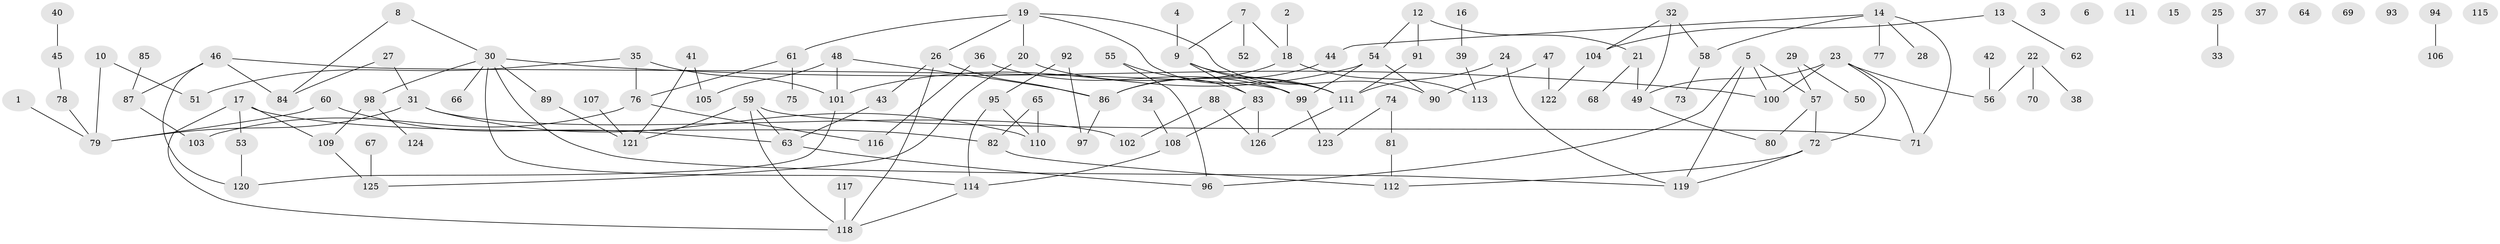 // coarse degree distribution, {4: 0.12280701754385964, 1: 0.12280701754385964, 0: 0.19298245614035087, 5: 0.07017543859649122, 6: 0.07017543859649122, 2: 0.2631578947368421, 7: 0.05263157894736842, 11: 0.017543859649122806, 3: 0.08771929824561403}
// Generated by graph-tools (version 1.1) at 2025/16/03/04/25 18:16:26]
// undirected, 126 vertices, 152 edges
graph export_dot {
graph [start="1"]
  node [color=gray90,style=filled];
  1;
  2;
  3;
  4;
  5;
  6;
  7;
  8;
  9;
  10;
  11;
  12;
  13;
  14;
  15;
  16;
  17;
  18;
  19;
  20;
  21;
  22;
  23;
  24;
  25;
  26;
  27;
  28;
  29;
  30;
  31;
  32;
  33;
  34;
  35;
  36;
  37;
  38;
  39;
  40;
  41;
  42;
  43;
  44;
  45;
  46;
  47;
  48;
  49;
  50;
  51;
  52;
  53;
  54;
  55;
  56;
  57;
  58;
  59;
  60;
  61;
  62;
  63;
  64;
  65;
  66;
  67;
  68;
  69;
  70;
  71;
  72;
  73;
  74;
  75;
  76;
  77;
  78;
  79;
  80;
  81;
  82;
  83;
  84;
  85;
  86;
  87;
  88;
  89;
  90;
  91;
  92;
  93;
  94;
  95;
  96;
  97;
  98;
  99;
  100;
  101;
  102;
  103;
  104;
  105;
  106;
  107;
  108;
  109;
  110;
  111;
  112;
  113;
  114;
  115;
  116;
  117;
  118;
  119;
  120;
  121;
  122;
  123;
  124;
  125;
  126;
  1 -- 79;
  2 -- 18;
  4 -- 9;
  5 -- 57;
  5 -- 96;
  5 -- 100;
  5 -- 119;
  7 -- 9;
  7 -- 18;
  7 -- 52;
  8 -- 30;
  8 -- 84;
  9 -- 83;
  9 -- 99;
  9 -- 111;
  10 -- 51;
  10 -- 79;
  12 -- 21;
  12 -- 54;
  12 -- 91;
  13 -- 62;
  13 -- 104;
  14 -- 28;
  14 -- 44;
  14 -- 58;
  14 -- 71;
  14 -- 77;
  16 -- 39;
  17 -- 53;
  17 -- 82;
  17 -- 109;
  17 -- 118;
  18 -- 86;
  18 -- 113;
  19 -- 20;
  19 -- 26;
  19 -- 61;
  19 -- 90;
  19 -- 111;
  20 -- 111;
  20 -- 125;
  21 -- 49;
  21 -- 68;
  22 -- 38;
  22 -- 56;
  22 -- 70;
  23 -- 49;
  23 -- 56;
  23 -- 71;
  23 -- 72;
  23 -- 100;
  24 -- 111;
  24 -- 119;
  25 -- 33;
  26 -- 43;
  26 -- 86;
  26 -- 118;
  27 -- 31;
  27 -- 84;
  29 -- 50;
  29 -- 57;
  30 -- 66;
  30 -- 89;
  30 -- 98;
  30 -- 100;
  30 -- 114;
  30 -- 119;
  31 -- 79;
  31 -- 102;
  31 -- 110;
  32 -- 49;
  32 -- 58;
  32 -- 104;
  34 -- 108;
  35 -- 51;
  35 -- 76;
  35 -- 101;
  36 -- 99;
  36 -- 116;
  39 -- 113;
  40 -- 45;
  41 -- 105;
  41 -- 121;
  42 -- 56;
  43 -- 63;
  44 -- 86;
  45 -- 78;
  46 -- 84;
  46 -- 87;
  46 -- 99;
  46 -- 120;
  47 -- 90;
  47 -- 122;
  48 -- 86;
  48 -- 101;
  48 -- 105;
  49 -- 80;
  53 -- 120;
  54 -- 90;
  54 -- 99;
  54 -- 101;
  55 -- 83;
  55 -- 96;
  57 -- 72;
  57 -- 80;
  58 -- 73;
  59 -- 63;
  59 -- 71;
  59 -- 118;
  59 -- 121;
  60 -- 63;
  60 -- 79;
  61 -- 75;
  61 -- 76;
  63 -- 96;
  65 -- 82;
  65 -- 110;
  67 -- 125;
  72 -- 112;
  72 -- 119;
  74 -- 81;
  74 -- 123;
  76 -- 103;
  76 -- 116;
  78 -- 79;
  81 -- 112;
  82 -- 112;
  83 -- 108;
  83 -- 126;
  85 -- 87;
  86 -- 97;
  87 -- 103;
  88 -- 102;
  88 -- 126;
  89 -- 121;
  91 -- 111;
  92 -- 95;
  92 -- 97;
  94 -- 106;
  95 -- 110;
  95 -- 114;
  98 -- 109;
  98 -- 124;
  99 -- 123;
  101 -- 120;
  104 -- 122;
  107 -- 121;
  108 -- 114;
  109 -- 125;
  111 -- 126;
  114 -- 118;
  117 -- 118;
}
